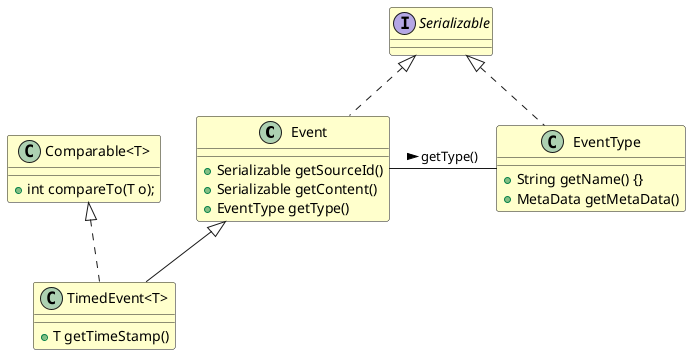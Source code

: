 @startuml

skinparam class {
  BackgroundColor BUSINESS
}
skinparam genericDisplay old

class Event implements Serializable {
  +Serializable getSourceId()
  +Serializable getContent()
  +EventType getType()
}

class TimedEvent<T> extends Event implements Comparable {
  +T getTimeStamp()
}

class EventType implements Serializable {
  +String getName() {}
  +MetaData getMetaData()
}

class Comparable<T> {
  +int compareTo(T o);
}

Event - EventType : getType() >

@enduml